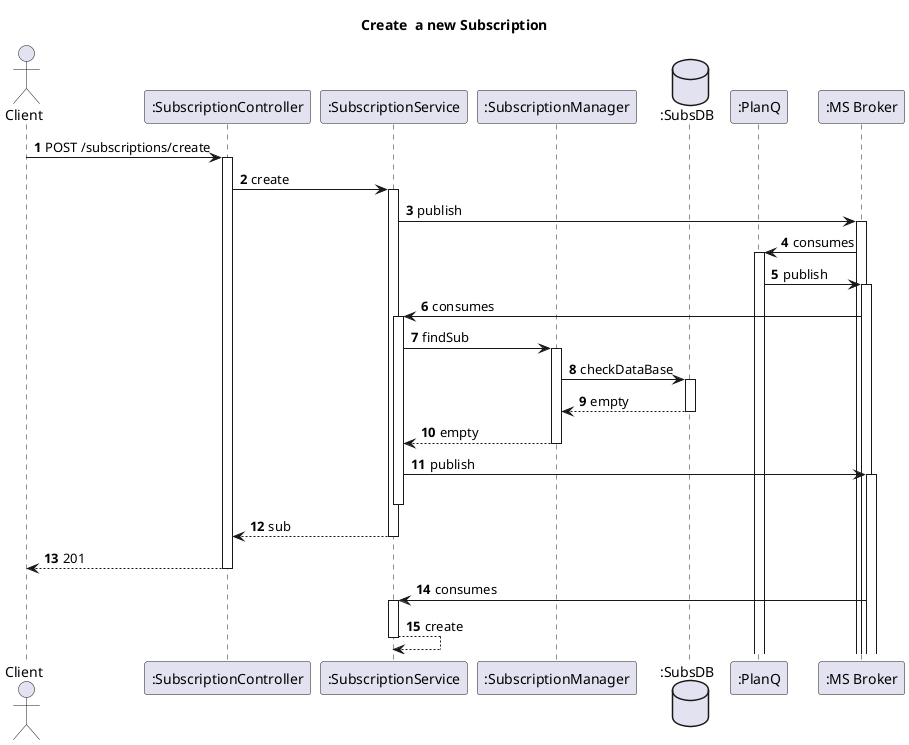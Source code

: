 @startuml
'https://plantuml.com/sequence-diagram
autoactivate on
autonumber
title  Create  a new Subscription

autonumber

actor "Client" as Ac
participant ":SubscriptionController" as Auth
participant ":SubscriptionService" as SService
participant ":SubscriptionManager" as UManager
database ":SubsDB" as SDB
participant ":PlanQ" as Plan



participant ":MS Broker" as Broker

Ac->Auth: POST /subscriptions/create
Auth->SService: create

SService-> Broker: publish
Broker->Plan:consumes
Plan->Broker:publish

Broker->SService:consumes
SService->UManager:findSub
UManager->SDB: checkDataBase
SDB-->UManager:empty
UManager --> SService:empty
SService->Broker: publish
deactivate SService
SService -->Auth:sub
Auth --> Ac : 201
Broker-> SService: consumes
SService --> SService: create


@enduml
